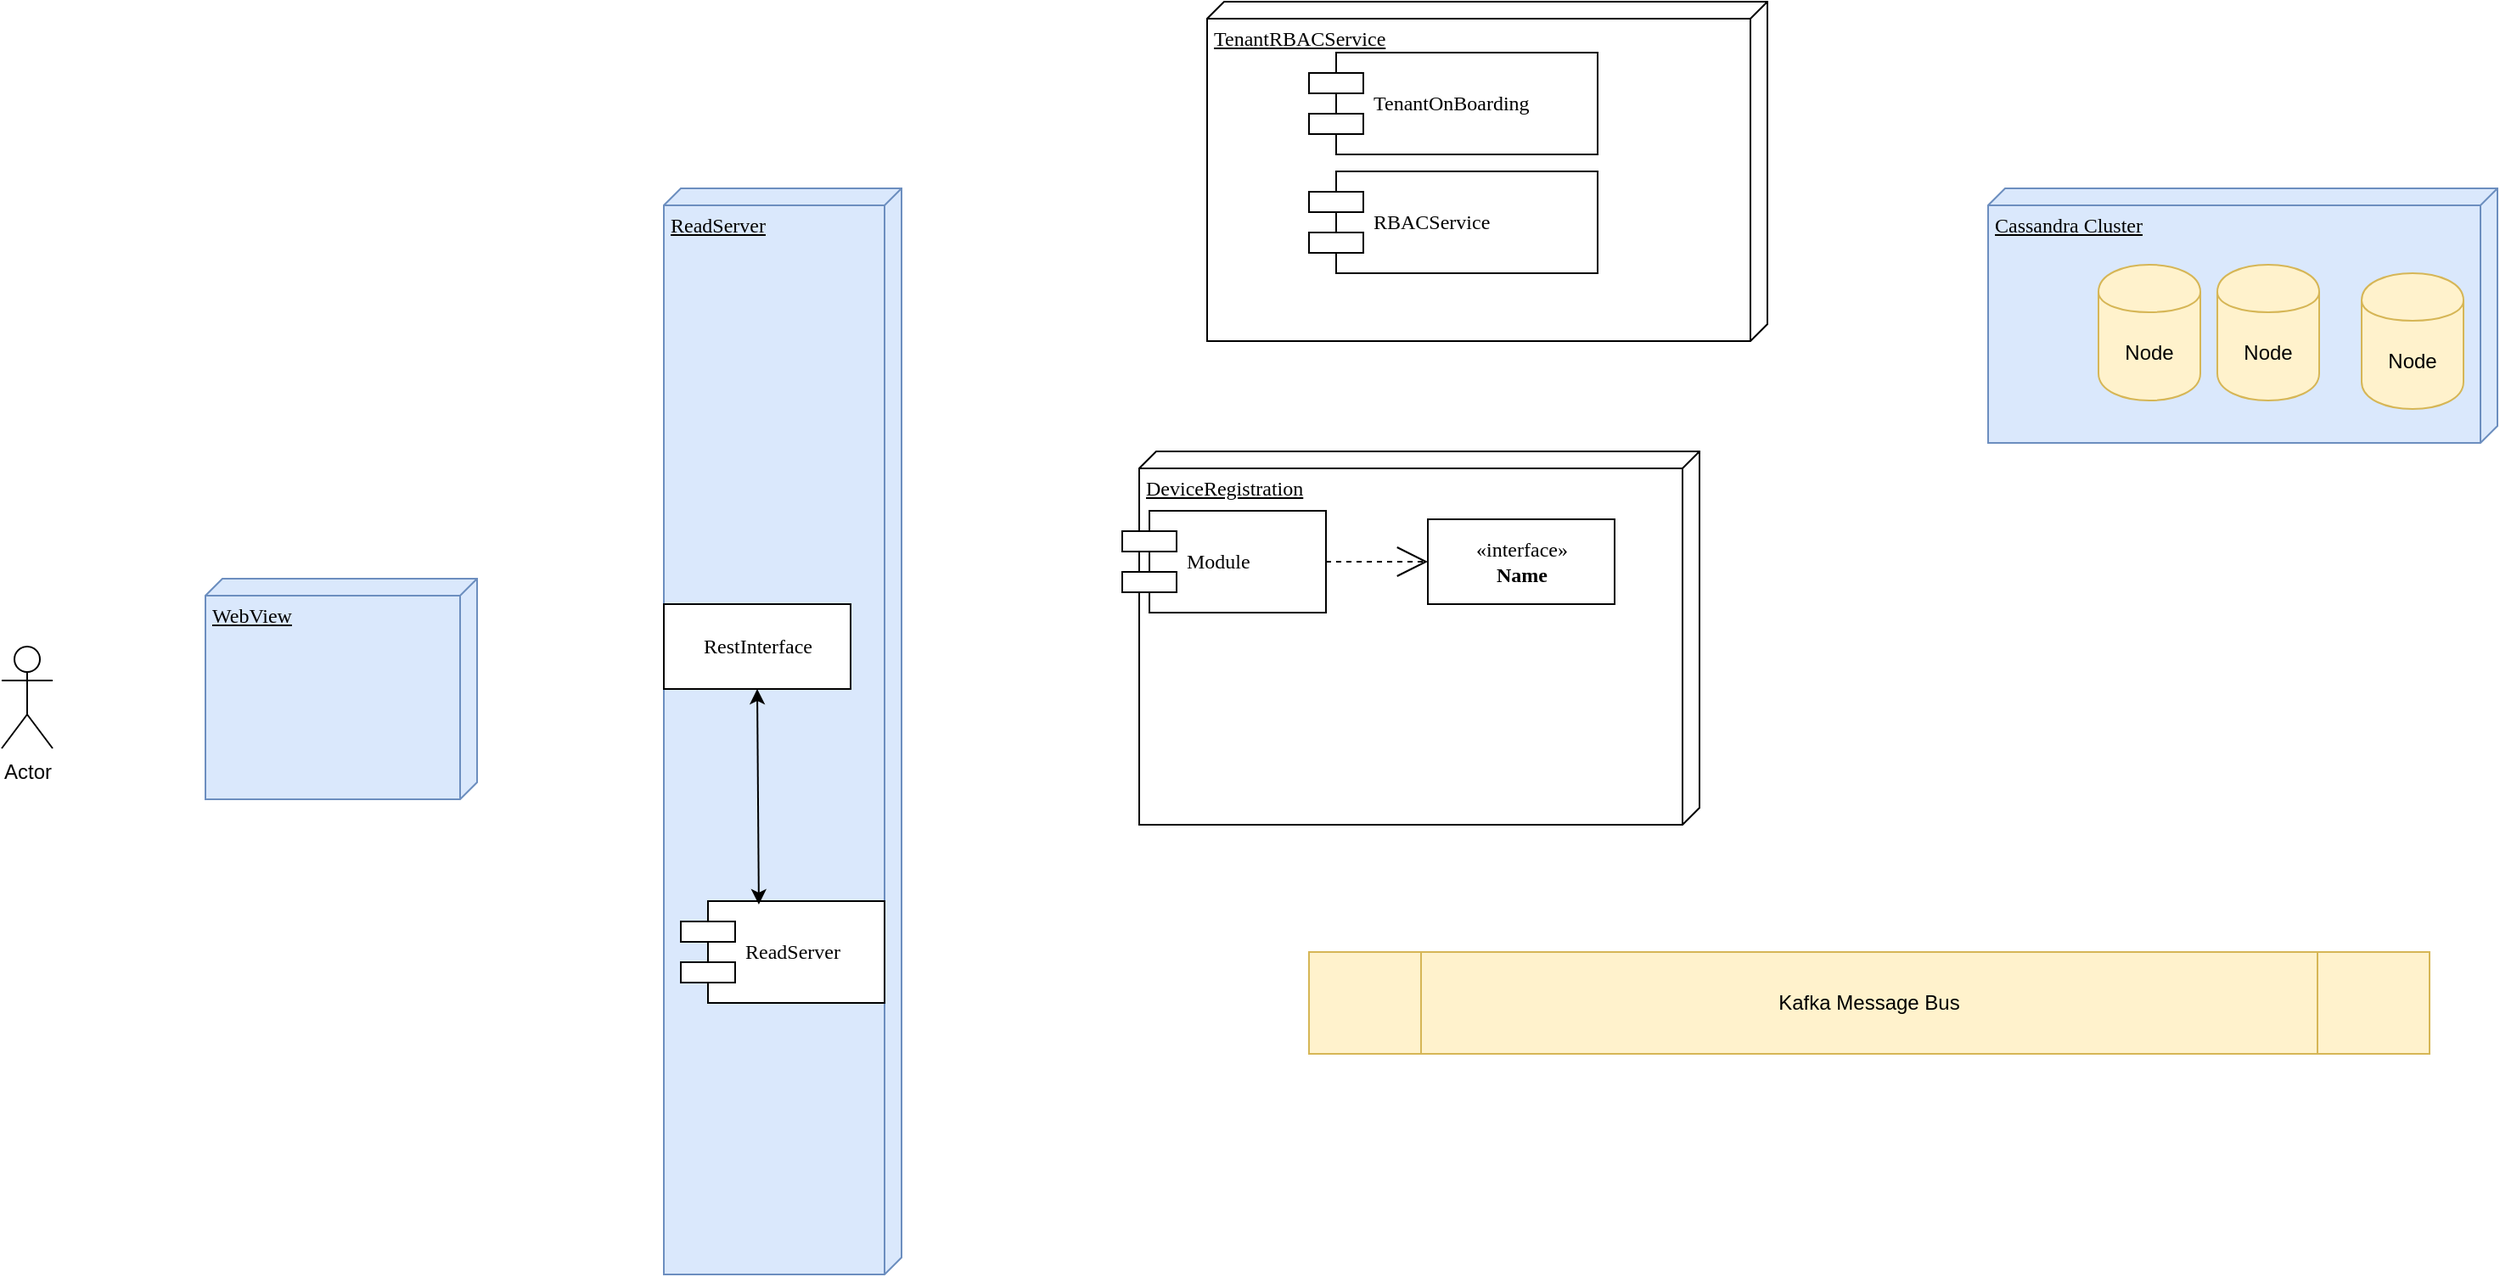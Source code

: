 <mxfile version="13.4.6" type="github">
  <diagram name="Page-1" id="5f0bae14-7c28-e335-631c-24af17079c00">
    <mxGraphModel dx="2522" dy="762" grid="1" gridSize="10" guides="1" tooltips="1" connect="1" arrows="1" fold="1" page="1" pageScale="1" pageWidth="1100" pageHeight="850" background="#ffffff" math="0" shadow="0">
      <root>
        <mxCell id="0" />
        <mxCell id="1" parent="0" />
        <mxCell id="39150e848f15840c-1" value="ReadServer" style="verticalAlign=top;align=left;spacingTop=8;spacingLeft=2;spacingRight=12;shape=cube;size=10;direction=south;fontStyle=4;html=1;rounded=0;shadow=0;comic=0;labelBackgroundColor=none;strokeWidth=1;fontFamily=Verdana;fontSize=12;fillColor=#dae8fc;strokeColor=#6c8ebf;" parent="1" vertex="1">
          <mxGeometry x="190" y="120" width="140" height="640" as="geometry" />
        </mxCell>
        <mxCell id="39150e848f15840c-2" value="DeviceRegistration" style="verticalAlign=top;align=left;spacingTop=8;spacingLeft=2;spacingRight=12;shape=cube;size=10;direction=south;fontStyle=4;html=1;rounded=0;shadow=0;comic=0;labelBackgroundColor=none;strokeWidth=1;fontFamily=Verdana;fontSize=12" parent="1" vertex="1">
          <mxGeometry x="470" y="275" width="330" height="220" as="geometry" />
        </mxCell>
        <mxCell id="39150e848f15840c-3" value="TenantRBACService" style="verticalAlign=top;align=left;spacingTop=8;spacingLeft=2;spacingRight=12;shape=cube;size=10;direction=south;fontStyle=4;html=1;rounded=0;shadow=0;comic=0;labelBackgroundColor=none;strokeWidth=1;fontFamily=Verdana;fontSize=12" parent="1" vertex="1">
          <mxGeometry x="510" y="10" width="330" height="200" as="geometry" />
        </mxCell>
        <mxCell id="39150e848f15840c-4" value="RestInterface" style="html=1;rounded=0;shadow=0;comic=0;labelBackgroundColor=none;strokeWidth=1;fontFamily=Verdana;fontSize=12;align=center;" parent="1" vertex="1">
          <mxGeometry x="190" y="365" width="110" height="50" as="geometry" />
        </mxCell>
        <mxCell id="39150e848f15840c-5" value="ReadServer" style="shape=component;align=left;spacingLeft=36;rounded=0;shadow=0;comic=0;labelBackgroundColor=none;strokeWidth=1;fontFamily=Verdana;fontSize=12;html=1;" parent="1" vertex="1">
          <mxGeometry x="200" y="540" width="120" height="60" as="geometry" />
        </mxCell>
        <mxCell id="39150e848f15840c-7" value="Module" style="shape=component;align=left;spacingLeft=36;rounded=0;shadow=0;comic=0;labelBackgroundColor=none;strokeWidth=1;fontFamily=Verdana;fontSize=12;html=1;" parent="1" vertex="1">
          <mxGeometry x="460" y="310" width="120" height="60" as="geometry" />
        </mxCell>
        <mxCell id="39150e848f15840c-8" value="&amp;laquo;interface&amp;raquo;&lt;br&gt;&lt;b&gt;Name&lt;/b&gt;" style="html=1;rounded=0;shadow=0;comic=0;labelBackgroundColor=none;strokeWidth=1;fontFamily=Verdana;fontSize=12;align=center;" parent="1" vertex="1">
          <mxGeometry x="640" y="315" width="110" height="50" as="geometry" />
        </mxCell>
        <mxCell id="39150e848f15840c-10" value="TenantOnBoarding" style="shape=component;align=left;spacingLeft=36;rounded=0;shadow=0;comic=0;labelBackgroundColor=none;strokeWidth=1;fontFamily=Verdana;fontSize=12;html=1;" parent="1" vertex="1">
          <mxGeometry x="570" y="40" width="170" height="60" as="geometry" />
        </mxCell>
        <mxCell id="39150e848f15840c-16" style="edgeStyle=orthogonalEdgeStyle;rounded=0;html=1;dashed=1;labelBackgroundColor=none;startArrow=none;startFill=0;startSize=8;endArrow=open;endFill=0;endSize=16;fontFamily=Verdana;fontSize=12;" parent="1" source="39150e848f15840c-7" target="39150e848f15840c-8" edge="1">
          <mxGeometry relative="1" as="geometry" />
        </mxCell>
        <mxCell id="fKgfpQ-oeOfT08qlk6rH-1" value="RBACService" style="shape=component;align=left;spacingLeft=36;rounded=0;shadow=0;comic=0;labelBackgroundColor=none;strokeWidth=1;fontFamily=Verdana;fontSize=12;html=1;" vertex="1" parent="1">
          <mxGeometry x="570" y="110" width="170" height="60" as="geometry" />
        </mxCell>
        <mxCell id="fKgfpQ-oeOfT08qlk6rH-4" value="WebView" style="verticalAlign=top;align=left;spacingTop=8;spacingLeft=2;spacingRight=12;shape=cube;size=10;direction=south;fontStyle=4;html=1;rounded=0;shadow=0;comic=0;labelBackgroundColor=none;strokeWidth=1;fontFamily=Verdana;fontSize=12;fillColor=#dae8fc;strokeColor=#6c8ebf;" vertex="1" parent="1">
          <mxGeometry x="-80" y="350" width="160" height="130" as="geometry" />
        </mxCell>
        <mxCell id="fKgfpQ-oeOfT08qlk6rH-9" value="Actor" style="shape=umlActor;verticalLabelPosition=bottom;verticalAlign=top;html=1;outlineConnect=0;" vertex="1" parent="1">
          <mxGeometry x="-200" y="390" width="30" height="60" as="geometry" />
        </mxCell>
        <mxCell id="fKgfpQ-oeOfT08qlk6rH-21" value="Cassandra Cluster" style="verticalAlign=top;align=left;spacingTop=8;spacingLeft=2;spacingRight=12;shape=cube;size=10;direction=south;fontStyle=4;html=1;rounded=0;shadow=0;comic=0;labelBackgroundColor=none;strokeWidth=1;fontFamily=Verdana;fontSize=12;fillColor=#dae8fc;strokeColor=#6c8ebf;" vertex="1" parent="1">
          <mxGeometry x="970" y="120" width="300" height="150" as="geometry" />
        </mxCell>
        <mxCell id="fKgfpQ-oeOfT08qlk6rH-25" value="Node" style="shape=cylinder;whiteSpace=wrap;html=1;boundedLbl=1;backgroundOutline=1;fillColor=#fff2cc;strokeColor=#d6b656;" vertex="1" parent="1">
          <mxGeometry x="1190" y="170" width="60" height="80" as="geometry" />
        </mxCell>
        <mxCell id="fKgfpQ-oeOfT08qlk6rH-29" value="Kafka Message Bus" style="shape=process;whiteSpace=wrap;html=1;backgroundOutline=1;fillColor=#fff2cc;strokeColor=#d6b656;" vertex="1" parent="1">
          <mxGeometry x="570" y="570" width="660" height="60" as="geometry" />
        </mxCell>
        <mxCell id="fKgfpQ-oeOfT08qlk6rH-32" value="" style="endArrow=classic;startArrow=classic;html=1;entryX=0.5;entryY=1;entryDx=0;entryDy=0;exitX=0.383;exitY=0.033;exitDx=0;exitDy=0;exitPerimeter=0;" edge="1" parent="1" source="39150e848f15840c-5" target="39150e848f15840c-4">
          <mxGeometry width="50" height="50" relative="1" as="geometry">
            <mxPoint x="180" y="500" as="sourcePoint" />
            <mxPoint x="230" y="450" as="targetPoint" />
          </mxGeometry>
        </mxCell>
        <mxCell id="fKgfpQ-oeOfT08qlk6rH-36" value="Node" style="shape=cylinder;whiteSpace=wrap;html=1;boundedLbl=1;backgroundOutline=1;fillColor=#fff2cc;strokeColor=#d6b656;" vertex="1" parent="1">
          <mxGeometry x="1105" y="165" width="60" height="80" as="geometry" />
        </mxCell>
        <mxCell id="fKgfpQ-oeOfT08qlk6rH-37" value="Node" style="shape=cylinder;whiteSpace=wrap;html=1;boundedLbl=1;backgroundOutline=1;fillColor=#fff2cc;strokeColor=#d6b656;" vertex="1" parent="1">
          <mxGeometry x="1035" y="165" width="60" height="80" as="geometry" />
        </mxCell>
      </root>
    </mxGraphModel>
  </diagram>
</mxfile>
